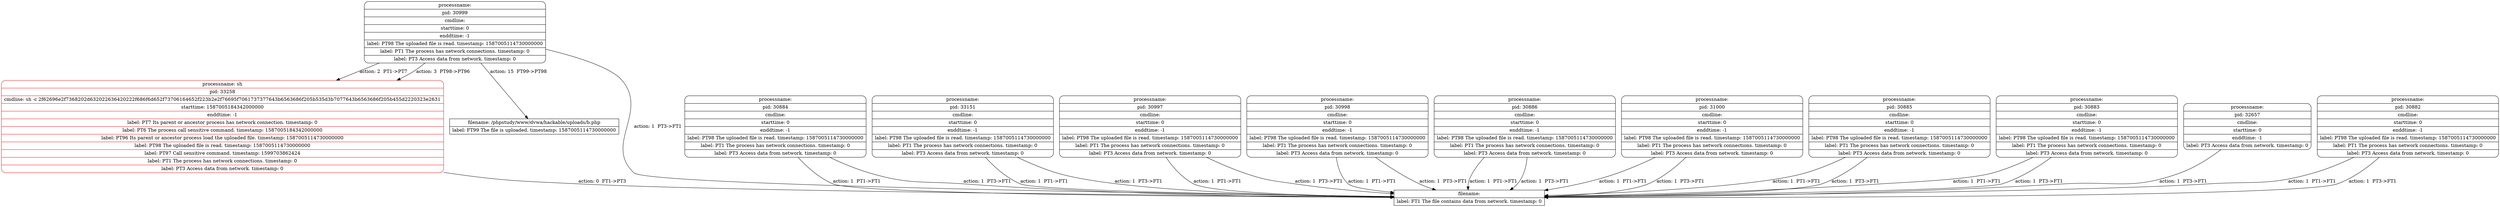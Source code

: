 digraph graph1 {
node [shape = Mrecord];
table56 [label = "{<head>processname: sh | pid: 33258 | cmdline: sh -c 2f62696e2f7368202d632022636420222f686f6d652f73706164652f223b2e2f76695f7061737377643b6563686f205b535d3b7077643b6563686f205b455d2220323e2631 | starttime: 1587005184342000000 | enddtime: -1 | label: PT7 Its parent or ancestor process has network connection. timestamp: 0 | label: PT6 The process call sensitive command. timestamp: 1587005184342000000 | label: PT96 Its parent or ancestor process load the uploaded file. timestamp: 1587005114730000000 | label: PT98 The uploaded file is read. timestamp: 1587005114730000000 | label: PT97 Call sensitive command. timestamp: 1599703862424 | label: PT1 The process has network connections. timestamp: 0 | label: PT3 Access data from network. timestamp: 0}", color = red];
table26 [label = "{<head>processname:  | pid: 30999 | cmdline:  | starttime: 0 | enddtime: -1 | label: PT98 The uploaded file is read. timestamp: 1587005114730000000 | label: PT1 The process has network connections. timestamp: 0 | label: PT3 Access data from network. timestamp: 0}"];
table26 -> table56[label = "action: 2  PT1->PT7"];
table27 [shape = record, label = "{<head>filename: /phpstudy/www/dvwa/hackable/uploads/b.php | label: FT99 The file is uploaded. timestamp: 1587005114730000000}"];
table26 -> table27[label = "action: 15  FT99->PT98"];
table26 -> table56[label = "action: 3  PT98->PT96"];
table2 [shape = record, label = "{<head>filename:  | label: FT1 The file contains data from network. timestamp: 0}"];
table1 [label = "{<head>processname:  | pid: 30884 | cmdline:  | starttime: 0 | enddtime: -1 | label: PT98 The uploaded file is read. timestamp: 1587005114730000000 | label: PT1 The process has network connections. timestamp: 0 | label: PT3 Access data from network. timestamp: 0}"];
table1 -> table2[label = "action: 1  PT1->FT1"];
table1 -> table2[label = "action: 1  PT3->FT1"];
table15 [label = "{<head>processname:  | pid: 33151 | cmdline:  | starttime: 0 | enddtime: -1 | label: PT98 The uploaded file is read. timestamp: 1587005114730000000 | label: PT1 The process has network connections. timestamp: 0 | label: PT3 Access data from network. timestamp: 0}"];
table15 -> table2[label = "action: 1  PT1->FT1"];
table15 -> table2[label = "action: 1  PT3->FT1"];
table13 [label = "{<head>processname:  | pid: 30997 | cmdline:  | starttime: 0 | enddtime: -1 | label: PT98 The uploaded file is read. timestamp: 1587005114730000000 | label: PT1 The process has network connections. timestamp: 0 | label: PT3 Access data from network. timestamp: 0}"];
table13 -> table2[label = "action: 1  PT1->FT1"];
table13 -> table2[label = "action: 1  PT3->FT1"];
table14 [label = "{<head>processname:  | pid: 30998 | cmdline:  | starttime: 0 | enddtime: -1 | label: PT98 The uploaded file is read. timestamp: 1587005114730000000 | label: PT1 The process has network connections. timestamp: 0 | label: PT3 Access data from network. timestamp: 0}"];
table14 -> table2[label = "action: 1  PT1->FT1"];
table14 -> table2[label = "action: 1  PT3->FT1"];
table26 -> table2[label = "action: 1  PT3->FT1"];
table29 [label = "{<head>processname:  | pid: 30886 | cmdline:  | starttime: 0 | enddtime: -1 | label: PT98 The uploaded file is read. timestamp: 1587005114730000000 | label: PT1 The process has network connections. timestamp: 0 | label: PT3 Access data from network. timestamp: 0}"];
table29 -> table2[label = "action: 1  PT1->FT1"];
table29 -> table2[label = "action: 1  PT3->FT1"];
table32 [label = "{<head>processname:  | pid: 31000 | cmdline:  | starttime: 0 | enddtime: -1 | label: PT98 The uploaded file is read. timestamp: 1587005114730000000 | label: PT1 The process has network connections. timestamp: 0 | label: PT3 Access data from network. timestamp: 0}"];
table32 -> table2[label = "action: 1  PT1->FT1"];
table32 -> table2[label = "action: 1  PT3->FT1"];
table36 [label = "{<head>processname:  | pid: 30885 | cmdline:  | starttime: 0 | enddtime: -1 | label: PT98 The uploaded file is read. timestamp: 1587005114730000000 | label: PT1 The process has network connections. timestamp: 0 | label: PT3 Access data from network. timestamp: 0}"];
table36 -> table2[label = "action: 1  PT1->FT1"];
table36 -> table2[label = "action: 1  PT3->FT1"];
table35 [label = "{<head>processname:  | pid: 30883 | cmdline:  | starttime: 0 | enddtime: -1 | label: PT98 The uploaded file is read. timestamp: 1587005114730000000 | label: PT1 The process has network connections. timestamp: 0 | label: PT3 Access data from network. timestamp: 0}"];
table35 -> table2[label = "action: 1  PT1->FT1"];
table35 -> table2[label = "action: 1  PT3->FT1"];
table37 [label = "{<head>processname:  | pid: 32657 | cmdline:  | starttime: 0 | enddtime: -1 | label: PT3 Access data from network. timestamp: 0}"];
table37 -> table2[label = "action: 1  PT3->FT1"];
table39 [label = "{<head>processname:  | pid: 30882 | cmdline:  | starttime: 0 | enddtime: -1 | label: PT98 The uploaded file is read. timestamp: 1587005114730000000 | label: PT1 The process has network connections. timestamp: 0 | label: PT3 Access data from network. timestamp: 0}"];
table39 -> table2[label = "action: 1  PT1->FT1"];
table39 -> table2[label = "action: 1  PT3->FT1"];
table56 -> table2[label = "action: 0  FT1->PT3"];
}
